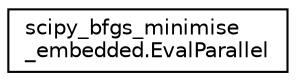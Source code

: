 digraph "Graphical Class Hierarchy"
{
 // LATEX_PDF_SIZE
  edge [fontname="Helvetica",fontsize="10",labelfontname="Helvetica",labelfontsize="10"];
  node [fontname="Helvetica",fontsize="10",shape=record];
  rankdir="LR";
  Node0 [label="scipy_bfgs_minimise\l_embedded.EvalParallel",height=0.2,width=0.4,color="black", fillcolor="white", style="filled",URL="$classscipy__bfgs__minimise__embedded_1_1EvalParallel.html",tooltip=" "];
}

